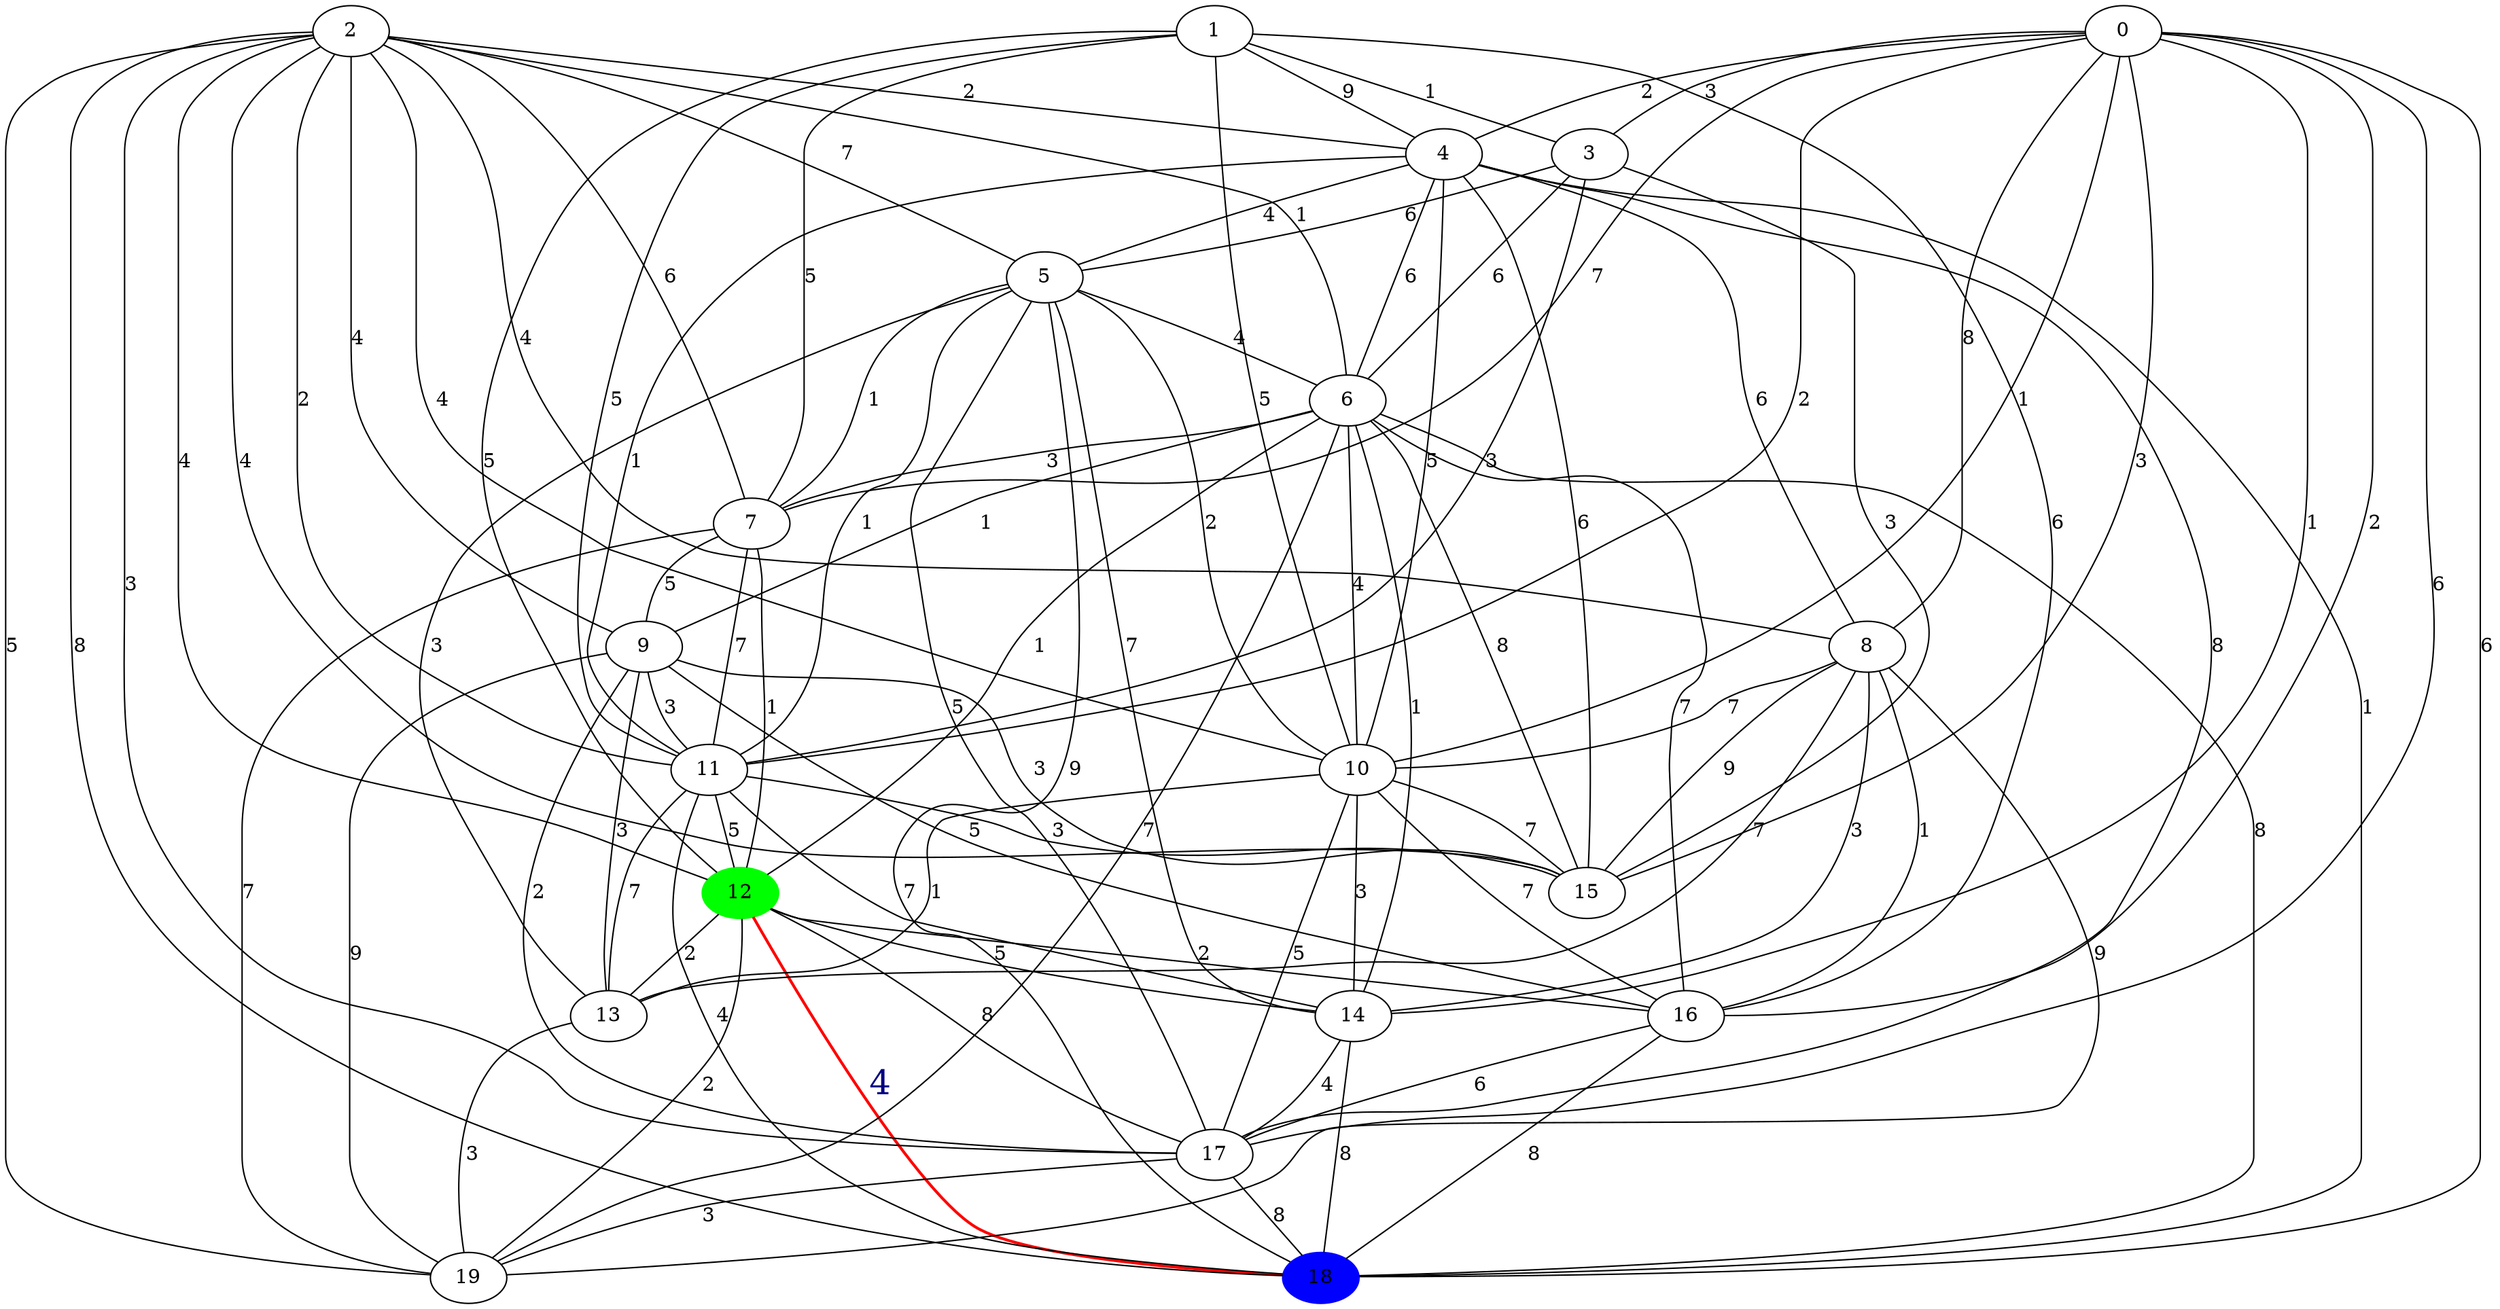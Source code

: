 graph weighted1 {
      12  [color = green, style = filled];
      18  [color = blue, style = filled];
      0 -- 3 [label = 3] ;
      0 -- 4 [label = 2] ;
      0 -- 7 [label = 7] ;
      0 -- 8 [label = 8] ;
      0 -- 10 [label = 1] ;
      0 -- 11 [label = 2] ;
      0 -- 14 [label = 1] ;
      0 -- 15 [label = 3] ;
      0 -- 16 [label = 2] ;
      0 -- 17 [label = 6] ;
      0 -- 18 [label = 6] ;
      1 -- 3 [label = 1] ;
      1 -- 4 [label = 9] ;
      1 -- 7 [label = 5] ;
      1 -- 10 [label = 5] ;
      1 -- 11 [label = 5] ;
      1 -- 12 [label = 5] ;
      1 -- 16 [label = 6] ;
      2 -- 4 [label = 2] ;
      2 -- 5 [label = 7] ;
      2 -- 6 [label = 1] ;
      2 -- 7 [label = 6] ;
      2 -- 8 [label = 4] ;
      2 -- 9 [label = 4] ;
      2 -- 10 [label = 4] ;
      2 -- 11 [label = 2] ;
      2 -- 12 [label = 4] ;
      2 -- 15 [label = 4] ;
      2 -- 17 [label = 3] ;
      2 -- 18 [label = 8] ;
      2 -- 19 [label = 5] ;
      3 -- 5 [label = 6] ;
      3 -- 6 [label = 6] ;
      3 -- 11 [label = 3] ;
      3 -- 15 [label = 3] ;
      4 -- 5 [label = 4] ;
      4 -- 6 [label = 6] ;
      4 -- 8 [label = 6] ;
      4 -- 10 [label = 5] ;
      4 -- 11 [label = 1] ;
      4 -- 15 [label = 6] ;
      4 -- 17 [label = 8] ;
      4 -- 18 [label = 1] ;
      5 -- 6 [label = 4] ;
      5 -- 7 [label = 1] ;
      5 -- 10 [label = 2] ;
      5 -- 11 [label = 1] ;
      5 -- 13 [label = 3] ;
      5 -- 14 [label = 7] ;
      5 -- 17 [label = 5] ;
      5 -- 18 [label = 9] ;
      6 -- 7 [label = 3] ;
      6 -- 9 [label = 1] ;
      6 -- 10 [label = 4] ;
      6 -- 12 [label = 1] ;
      6 -- 14 [label = 1] ;
      6 -- 15 [label = 8] ;
      6 -- 16 [label = 7] ;
      6 -- 18 [label = 8] ;
      6 -- 19 [label = 7] ;
      7 -- 9 [label = 5] ;
      7 -- 11 [label = 7] ;
      7 -- 12 [label = 1] ;
      7 -- 19 [label = 7] ;
      8 -- 10 [label = 7] ;
      8 -- 13 [label = 7] ;
      8 -- 14 [label = 3] ;
      8 -- 15 [label = 9] ;
      8 -- 16 [label = 1] ;
      8 -- 19 [label = 9] ;
      9 -- 11 [label = 3] ;
      9 -- 13 [label = 3] ;
      9 -- 15 [label = 3] ;
      9 -- 16 [label = 5] ;
      9 -- 17 [label = 2] ;
      9 -- 19 [label = 9] ;
      10 -- 13 [label = 1] ;
      10 -- 14 [label = 3] ;
      10 -- 15 [label = 7] ;
      10 -- 16 [label = 7] ;
      10 -- 17 [label = 5] ;
      11 -- 12 [label = 5] ;
      11 -- 13 [label = 7] ;
      11 -- 14 [label = 7] ;
      11 -- 15 [label = 3] ;
      11 -- 18 [label = 4] ;
      12 -- 13 [label = 2] ;
      12 -- 14 [label = 5] ;
      12 -- 16 [label = 2] ;
      12 -- 17 [label = 8] ;
      12 -- 18 [color=red,style = bold] [label = 4, fontcolor = navyblue,fontsize = 24] ;
      12 -- 19 [label = 2] ;
      13 -- 19 [label = 3] ;
      14 -- 17 [label = 4] ;
      14 -- 18 [label = 8] ;
      15 ;
      16 -- 17 [label = 6] ;
      16 -- 18 [label = 8] ;
      17 -- 18 [label = 8] ;
      17 -- 19 [label = 3] ;
      18 ;
      19 
}